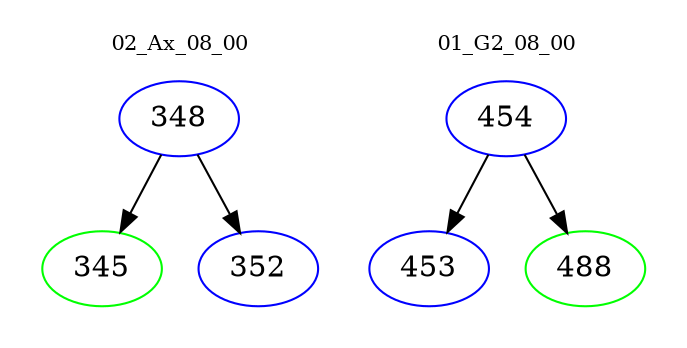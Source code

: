digraph{
subgraph cluster_0 {
color = white
label = "02_Ax_08_00";
fontsize=10;
T0_348 [label="348", color="blue"]
T0_348 -> T0_345 [color="black"]
T0_345 [label="345", color="green"]
T0_348 -> T0_352 [color="black"]
T0_352 [label="352", color="blue"]
}
subgraph cluster_1 {
color = white
label = "01_G2_08_00";
fontsize=10;
T1_454 [label="454", color="blue"]
T1_454 -> T1_453 [color="black"]
T1_453 [label="453", color="blue"]
T1_454 -> T1_488 [color="black"]
T1_488 [label="488", color="green"]
}
}

